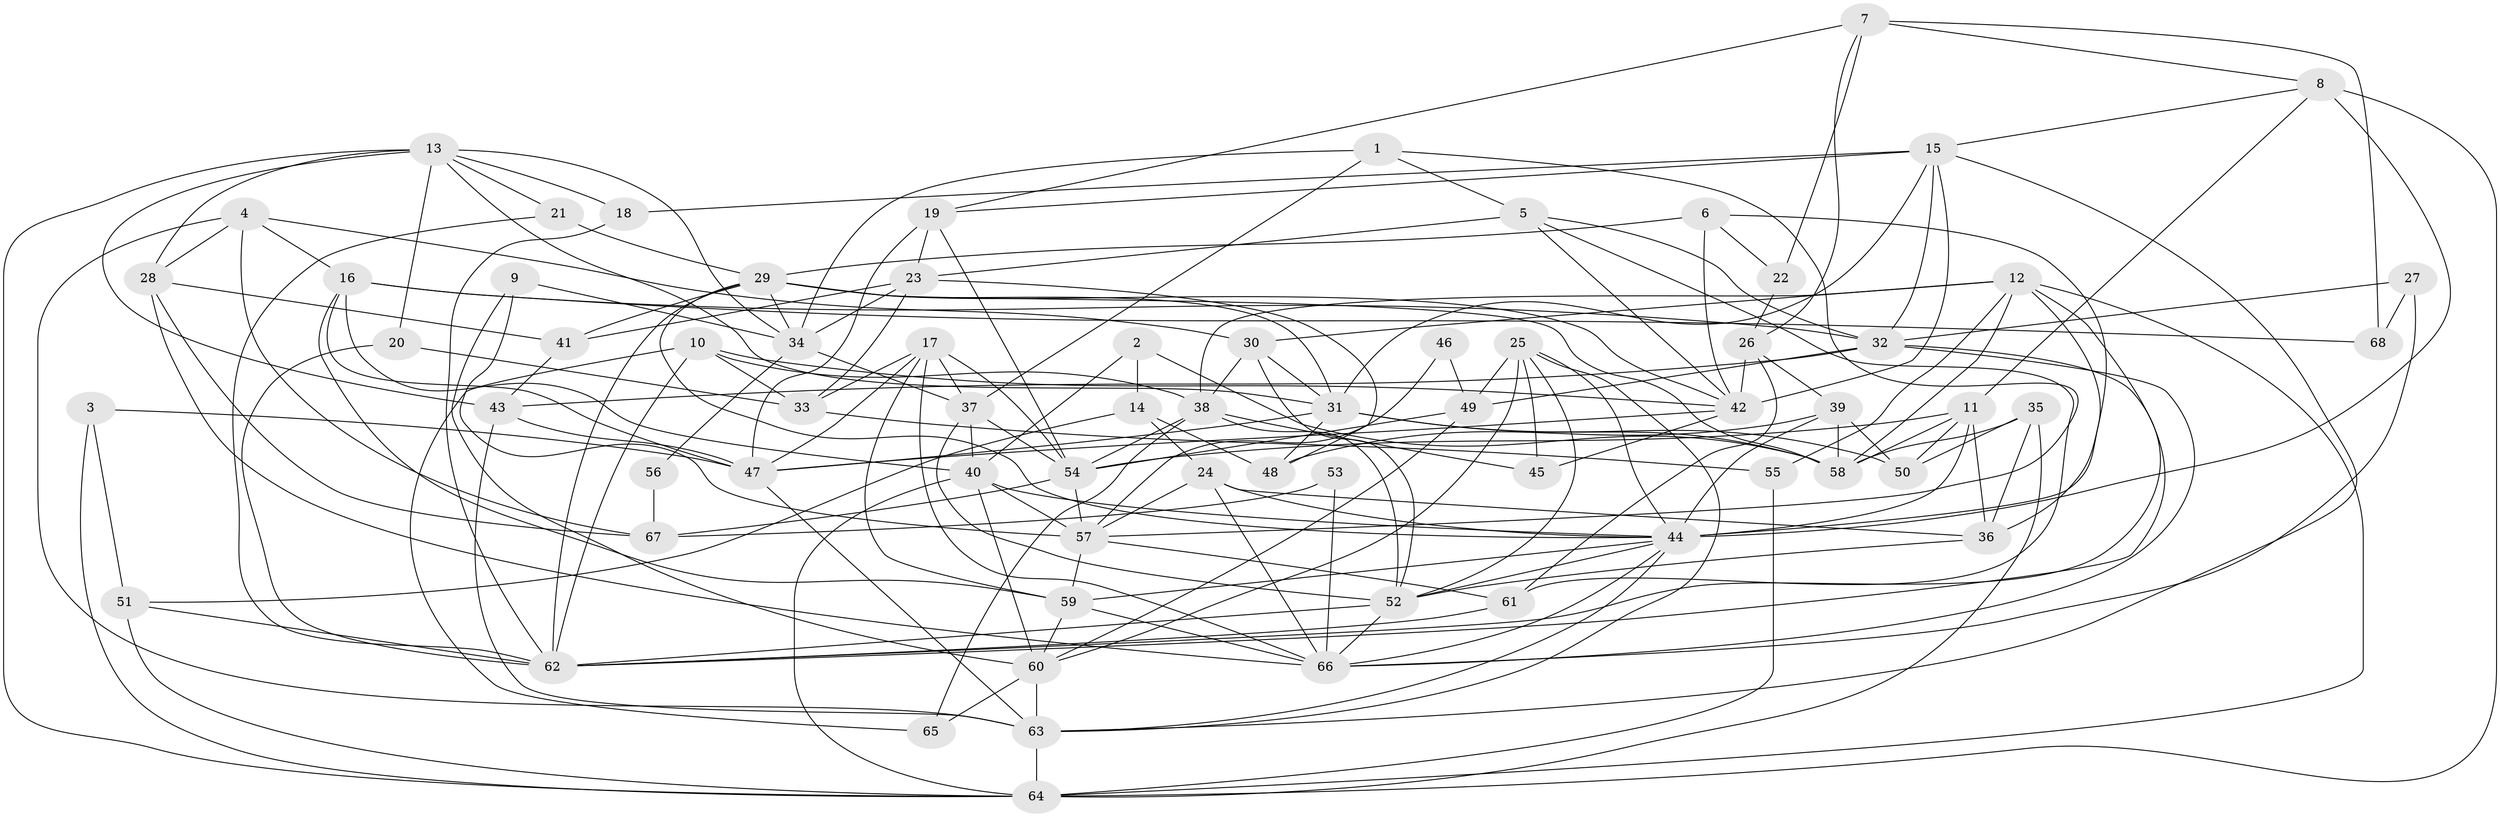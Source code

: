 // original degree distribution, {2: 0.13333333333333333, 8: 0.007407407407407408, 5: 0.2, 3: 0.2814814814814815, 6: 0.07407407407407407, 4: 0.2518518518518518, 7: 0.044444444444444446, 9: 0.007407407407407408}
// Generated by graph-tools (version 1.1) at 2025/02/03/09/25 03:02:01]
// undirected, 68 vertices, 185 edges
graph export_dot {
graph [start="1"]
  node [color=gray90,style=filled];
  1;
  2;
  3;
  4;
  5;
  6;
  7;
  8;
  9;
  10;
  11;
  12;
  13;
  14;
  15;
  16;
  17;
  18;
  19;
  20;
  21;
  22;
  23;
  24;
  25;
  26;
  27;
  28;
  29;
  30;
  31;
  32;
  33;
  34;
  35;
  36;
  37;
  38;
  39;
  40;
  41;
  42;
  43;
  44;
  45;
  46;
  47;
  48;
  49;
  50;
  51;
  52;
  53;
  54;
  55;
  56;
  57;
  58;
  59;
  60;
  61;
  62;
  63;
  64;
  65;
  66;
  67;
  68;
  1 -- 5 [weight=1.0];
  1 -- 34 [weight=1.0];
  1 -- 37 [weight=1.0];
  1 -- 57 [weight=1.0];
  2 -- 14 [weight=1.0];
  2 -- 40 [weight=1.0];
  2 -- 58 [weight=1.0];
  3 -- 47 [weight=1.0];
  3 -- 51 [weight=1.0];
  3 -- 64 [weight=1.0];
  4 -- 16 [weight=1.0];
  4 -- 28 [weight=1.0];
  4 -- 30 [weight=1.0];
  4 -- 63 [weight=1.0];
  4 -- 67 [weight=1.0];
  5 -- 23 [weight=2.0];
  5 -- 32 [weight=1.0];
  5 -- 42 [weight=1.0];
  5 -- 61 [weight=1.0];
  6 -- 22 [weight=1.0];
  6 -- 29 [weight=1.0];
  6 -- 42 [weight=1.0];
  6 -- 44 [weight=1.0];
  7 -- 8 [weight=1.0];
  7 -- 19 [weight=1.0];
  7 -- 22 [weight=1.0];
  7 -- 26 [weight=1.0];
  7 -- 68 [weight=1.0];
  8 -- 11 [weight=1.0];
  8 -- 15 [weight=1.0];
  8 -- 44 [weight=1.0];
  8 -- 64 [weight=1.0];
  9 -- 34 [weight=1.0];
  9 -- 57 [weight=1.0];
  9 -- 60 [weight=1.0];
  10 -- 33 [weight=1.0];
  10 -- 38 [weight=1.0];
  10 -- 42 [weight=1.0];
  10 -- 62 [weight=1.0];
  10 -- 65 [weight=1.0];
  11 -- 36 [weight=1.0];
  11 -- 44 [weight=2.0];
  11 -- 50 [weight=2.0];
  11 -- 54 [weight=1.0];
  11 -- 58 [weight=1.0];
  12 -- 30 [weight=1.0];
  12 -- 36 [weight=1.0];
  12 -- 38 [weight=1.0];
  12 -- 55 [weight=1.0];
  12 -- 58 [weight=1.0];
  12 -- 62 [weight=1.0];
  12 -- 64 [weight=1.0];
  13 -- 18 [weight=1.0];
  13 -- 20 [weight=1.0];
  13 -- 21 [weight=1.0];
  13 -- 28 [weight=1.0];
  13 -- 31 [weight=1.0];
  13 -- 34 [weight=1.0];
  13 -- 43 [weight=1.0];
  13 -- 64 [weight=1.0];
  14 -- 24 [weight=1.0];
  14 -- 48 [weight=1.0];
  14 -- 51 [weight=1.0];
  15 -- 18 [weight=1.0];
  15 -- 19 [weight=1.0];
  15 -- 31 [weight=1.0];
  15 -- 32 [weight=1.0];
  15 -- 42 [weight=1.0];
  15 -- 63 [weight=1.0];
  16 -- 32 [weight=1.0];
  16 -- 40 [weight=1.0];
  16 -- 47 [weight=1.0];
  16 -- 59 [weight=1.0];
  16 -- 68 [weight=2.0];
  17 -- 33 [weight=1.0];
  17 -- 37 [weight=1.0];
  17 -- 47 [weight=2.0];
  17 -- 54 [weight=1.0];
  17 -- 59 [weight=1.0];
  17 -- 66 [weight=1.0];
  18 -- 62 [weight=1.0];
  19 -- 23 [weight=1.0];
  19 -- 47 [weight=2.0];
  19 -- 54 [weight=1.0];
  20 -- 33 [weight=1.0];
  20 -- 62 [weight=1.0];
  21 -- 29 [weight=1.0];
  21 -- 62 [weight=2.0];
  22 -- 26 [weight=1.0];
  23 -- 33 [weight=2.0];
  23 -- 34 [weight=1.0];
  23 -- 41 [weight=1.0];
  23 -- 48 [weight=1.0];
  24 -- 36 [weight=1.0];
  24 -- 44 [weight=1.0];
  24 -- 57 [weight=1.0];
  24 -- 66 [weight=1.0];
  25 -- 44 [weight=1.0];
  25 -- 45 [weight=1.0];
  25 -- 49 [weight=1.0];
  25 -- 52 [weight=1.0];
  25 -- 60 [weight=1.0];
  25 -- 63 [weight=1.0];
  26 -- 39 [weight=1.0];
  26 -- 42 [weight=2.0];
  26 -- 61 [weight=1.0];
  27 -- 32 [weight=1.0];
  27 -- 66 [weight=1.0];
  27 -- 68 [weight=1.0];
  28 -- 41 [weight=1.0];
  28 -- 66 [weight=1.0];
  28 -- 67 [weight=2.0];
  29 -- 31 [weight=1.0];
  29 -- 34 [weight=1.0];
  29 -- 41 [weight=1.0];
  29 -- 42 [weight=1.0];
  29 -- 44 [weight=1.0];
  29 -- 58 [weight=1.0];
  29 -- 62 [weight=1.0];
  30 -- 31 [weight=1.0];
  30 -- 38 [weight=1.0];
  30 -- 52 [weight=1.0];
  31 -- 47 [weight=1.0];
  31 -- 48 [weight=1.0];
  31 -- 50 [weight=1.0];
  31 -- 58 [weight=1.0];
  32 -- 43 [weight=1.0];
  32 -- 49 [weight=2.0];
  32 -- 62 [weight=1.0];
  32 -- 66 [weight=1.0];
  33 -- 55 [weight=1.0];
  34 -- 37 [weight=1.0];
  34 -- 56 [weight=1.0];
  35 -- 36 [weight=1.0];
  35 -- 50 [weight=1.0];
  35 -- 58 [weight=1.0];
  35 -- 64 [weight=1.0];
  36 -- 52 [weight=1.0];
  37 -- 40 [weight=1.0];
  37 -- 52 [weight=1.0];
  37 -- 54 [weight=1.0];
  38 -- 45 [weight=1.0];
  38 -- 52 [weight=1.0];
  38 -- 54 [weight=1.0];
  38 -- 65 [weight=1.0];
  39 -- 44 [weight=1.0];
  39 -- 48 [weight=1.0];
  39 -- 50 [weight=1.0];
  39 -- 58 [weight=1.0];
  40 -- 44 [weight=1.0];
  40 -- 57 [weight=1.0];
  40 -- 60 [weight=1.0];
  40 -- 64 [weight=1.0];
  41 -- 43 [weight=1.0];
  42 -- 45 [weight=1.0];
  42 -- 47 [weight=1.0];
  43 -- 47 [weight=1.0];
  43 -- 63 [weight=1.0];
  44 -- 52 [weight=1.0];
  44 -- 59 [weight=1.0];
  44 -- 63 [weight=1.0];
  44 -- 66 [weight=1.0];
  46 -- 49 [weight=1.0];
  46 -- 57 [weight=1.0];
  47 -- 63 [weight=1.0];
  49 -- 54 [weight=1.0];
  49 -- 60 [weight=1.0];
  51 -- 62 [weight=1.0];
  51 -- 64 [weight=1.0];
  52 -- 62 [weight=2.0];
  52 -- 66 [weight=1.0];
  53 -- 66 [weight=1.0];
  53 -- 67 [weight=1.0];
  54 -- 57 [weight=1.0];
  54 -- 67 [weight=1.0];
  55 -- 64 [weight=1.0];
  56 -- 67 [weight=1.0];
  57 -- 59 [weight=1.0];
  57 -- 61 [weight=1.0];
  59 -- 60 [weight=1.0];
  59 -- 66 [weight=1.0];
  60 -- 63 [weight=1.0];
  60 -- 65 [weight=1.0];
  61 -- 62 [weight=1.0];
  63 -- 64 [weight=1.0];
}
